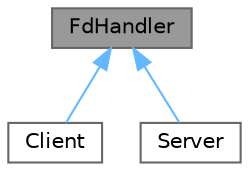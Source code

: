 digraph "FdHandler"
{
 // LATEX_PDF_SIZE
  bgcolor="transparent";
  edge [fontname=Helvetica,fontsize=10,labelfontname=Helvetica,labelfontsize=10];
  node [fontname=Helvetica,fontsize=10,shape=box,height=0.2,width=0.4];
  Node1 [id="Node000001",label="FdHandler",height=0.2,width=0.4,color="gray40", fillcolor="grey60", style="filled", fontcolor="black",tooltip="Абстрактный класс для обработки дескрипторов."];
  Node1 -> Node2 [id="edge1_Node000001_Node000002",dir="back",color="steelblue1",style="solid",tooltip=" "];
  Node2 [id="Node000002",label="Client",height=0.2,width=0.4,color="gray40", fillcolor="white", style="filled",URL="$class_client.html",tooltip="Класс для управления клиентом."];
  Node1 -> Node3 [id="edge2_Node000001_Node000003",dir="back",color="steelblue1",style="solid",tooltip=" "];
  Node3 [id="Node000003",label="Server",height=0.2,width=0.4,color="gray40", fillcolor="white", style="filled",URL="$class_server.html",tooltip="Класс для управления сервером."];
}
